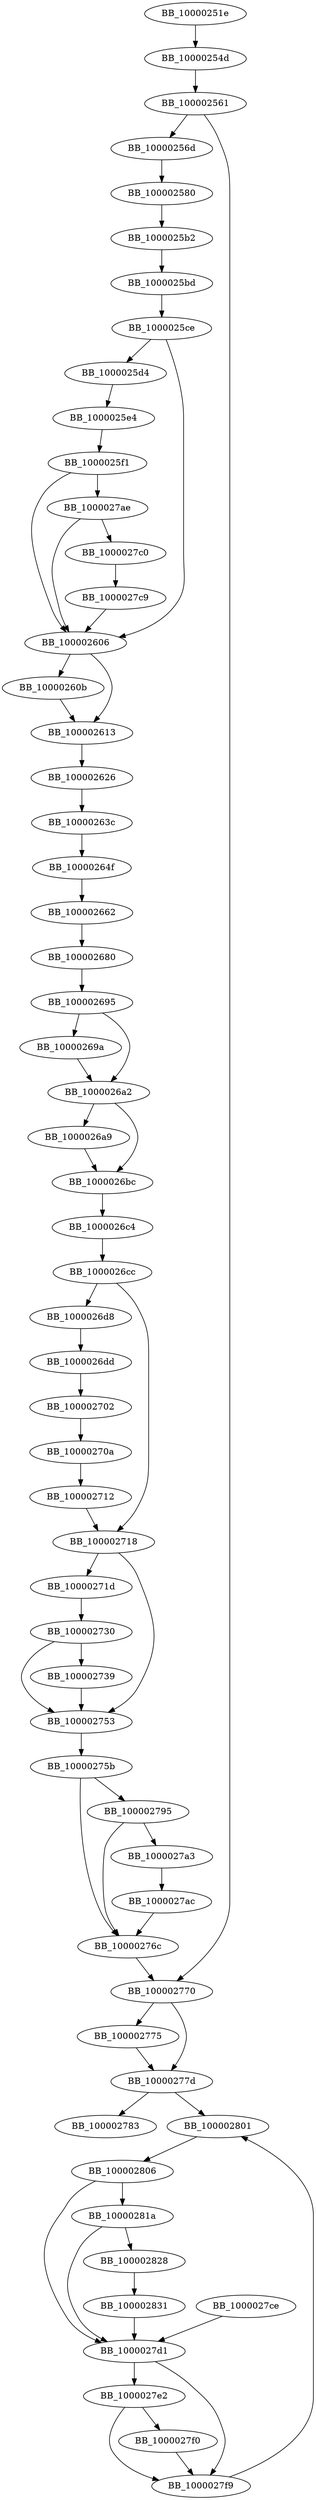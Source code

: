 DiGraph __ZN9Connector7getHTTPERSt6vectorIhSaIhEE{
BB_10000251e->BB_10000254d
BB_10000254d->BB_100002561
BB_100002561->BB_10000256d
BB_100002561->BB_100002770
BB_10000256d->BB_100002580
BB_100002580->BB_1000025b2
BB_1000025b2->BB_1000025bd
BB_1000025bd->BB_1000025ce
BB_1000025ce->BB_1000025d4
BB_1000025ce->BB_100002606
BB_1000025d4->BB_1000025e4
BB_1000025e4->BB_1000025f1
BB_1000025f1->BB_100002606
BB_1000025f1->BB_1000027ae
BB_100002606->BB_10000260b
BB_100002606->BB_100002613
BB_10000260b->BB_100002613
BB_100002613->BB_100002626
BB_100002626->BB_10000263c
BB_10000263c->BB_10000264f
BB_10000264f->BB_100002662
BB_100002662->BB_100002680
BB_100002680->BB_100002695
BB_100002695->BB_10000269a
BB_100002695->BB_1000026a2
BB_10000269a->BB_1000026a2
BB_1000026a2->BB_1000026a9
BB_1000026a2->BB_1000026bc
BB_1000026a9->BB_1000026bc
BB_1000026bc->BB_1000026c4
BB_1000026c4->BB_1000026cc
BB_1000026cc->BB_1000026d8
BB_1000026cc->BB_100002718
BB_1000026d8->BB_1000026dd
BB_1000026dd->BB_100002702
BB_100002702->BB_10000270a
BB_10000270a->BB_100002712
BB_100002712->BB_100002718
BB_100002718->BB_10000271d
BB_100002718->BB_100002753
BB_10000271d->BB_100002730
BB_100002730->BB_100002739
BB_100002730->BB_100002753
BB_100002739->BB_100002753
BB_100002753->BB_10000275b
BB_10000275b->BB_10000276c
BB_10000275b->BB_100002795
BB_10000276c->BB_100002770
BB_100002770->BB_100002775
BB_100002770->BB_10000277d
BB_100002775->BB_10000277d
BB_10000277d->BB_100002783
BB_10000277d->BB_100002801
BB_100002795->BB_10000276c
BB_100002795->BB_1000027a3
BB_1000027a3->BB_1000027ac
BB_1000027ac->BB_10000276c
BB_1000027ae->BB_100002606
BB_1000027ae->BB_1000027c0
BB_1000027c0->BB_1000027c9
BB_1000027c9->BB_100002606
BB_1000027ce->BB_1000027d1
BB_1000027d1->BB_1000027e2
BB_1000027d1->BB_1000027f9
BB_1000027e2->BB_1000027f0
BB_1000027e2->BB_1000027f9
BB_1000027f0->BB_1000027f9
BB_1000027f9->BB_100002801
BB_100002801->BB_100002806
BB_100002806->BB_1000027d1
BB_100002806->BB_10000281a
BB_10000281a->BB_1000027d1
BB_10000281a->BB_100002828
BB_100002828->BB_100002831
BB_100002831->BB_1000027d1
}
